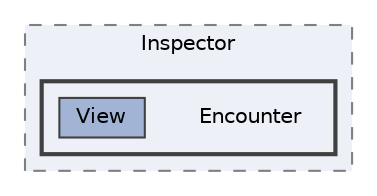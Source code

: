 digraph "C:/Users/むずでょ/Documents/Unity Projects/RMU-1-00-00-Research/Assets/RPGMaker/Codebase/Editor/Inspector/Encounter"
{
 // LATEX_PDF_SIZE
  bgcolor="transparent";
  edge [fontname=Helvetica,fontsize=10,labelfontname=Helvetica,labelfontsize=10];
  node [fontname=Helvetica,fontsize=10,shape=box,height=0.2,width=0.4];
  compound=true
  subgraph clusterdir_556927790365328304c22c636a104915 {
    graph [ bgcolor="#edf0f7", pencolor="grey50", label="Inspector", fontname=Helvetica,fontsize=10 style="filled,dashed", URL="dir_556927790365328304c22c636a104915.html",tooltip=""]
  subgraph clusterdir_0af551497bdf7dcee34750c6e6785afb {
    graph [ bgcolor="#edf0f7", pencolor="grey25", label="", fontname=Helvetica,fontsize=10 style="filled,bold", URL="dir_0af551497bdf7dcee34750c6e6785afb.html",tooltip=""]
    dir_0af551497bdf7dcee34750c6e6785afb [shape=plaintext, label="Encounter"];
  dir_9fa382f38d4a19a981c9978328570fd8 [label="View", fillcolor="#a2b4d6", color="grey25", style="filled", URL="dir_9fa382f38d4a19a981c9978328570fd8.html",tooltip=""];
  }
  }
}
